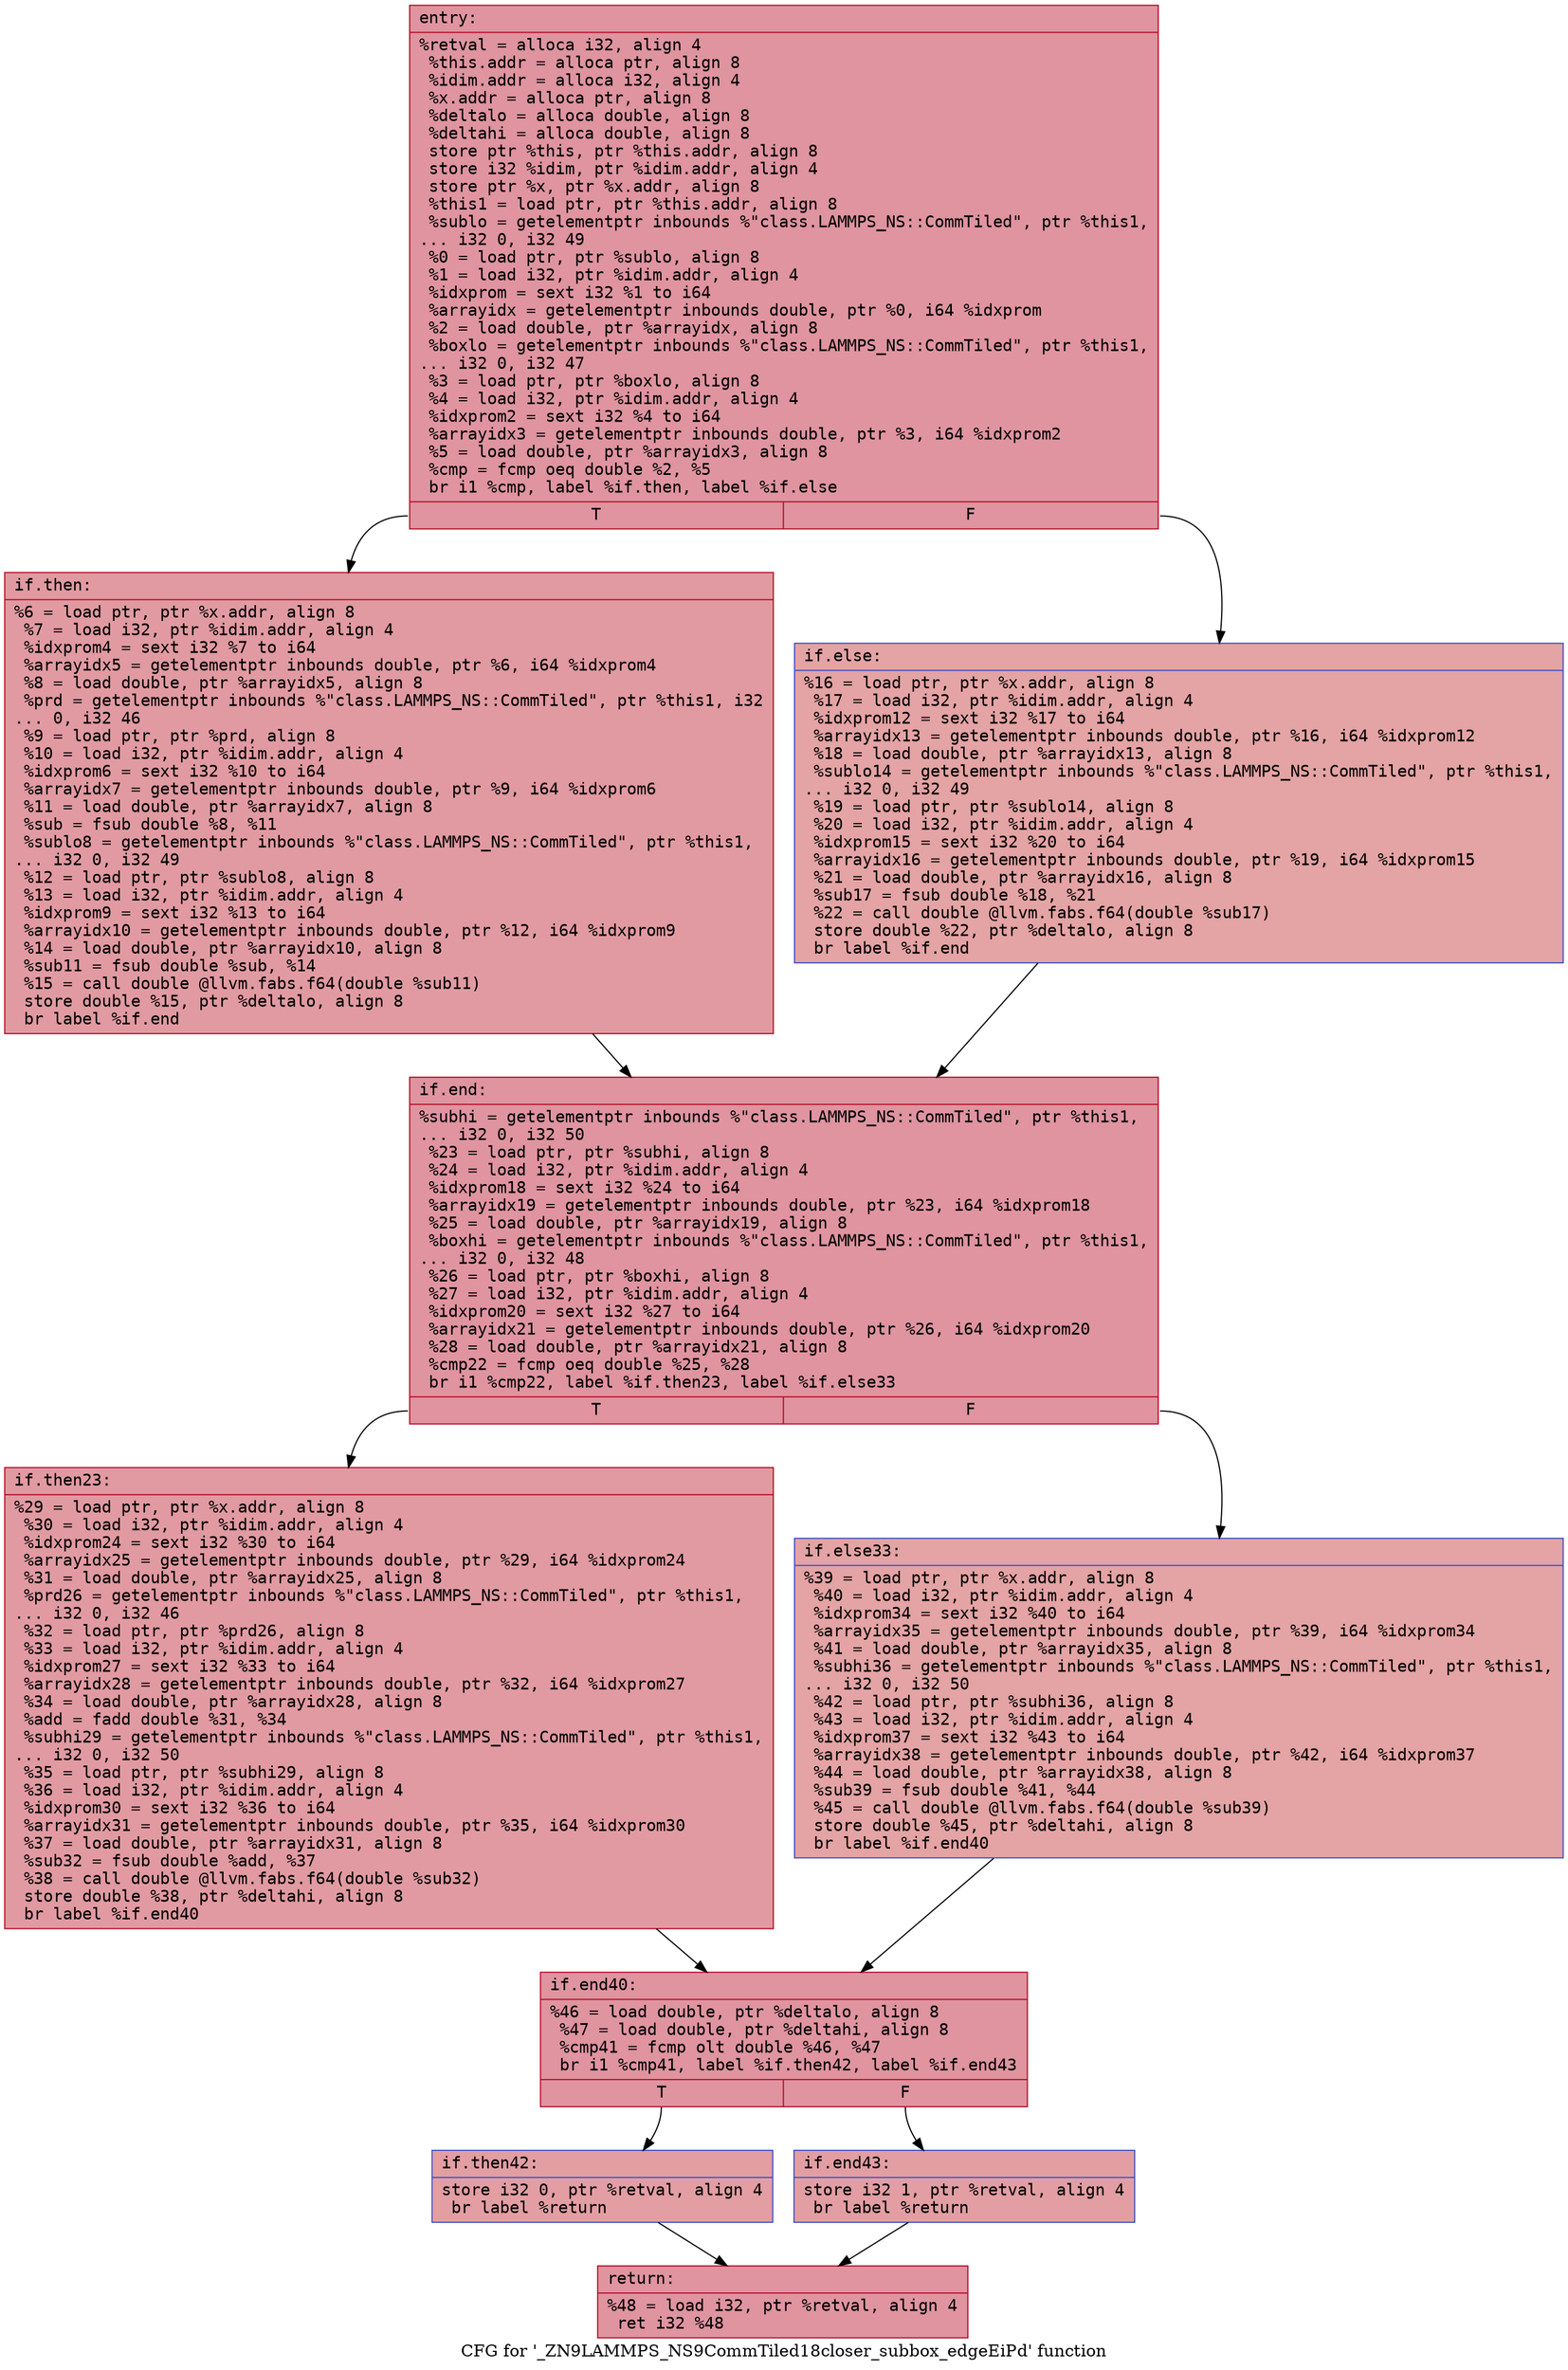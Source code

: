 digraph "CFG for '_ZN9LAMMPS_NS9CommTiled18closer_subbox_edgeEiPd' function" {
	label="CFG for '_ZN9LAMMPS_NS9CommTiled18closer_subbox_edgeEiPd' function";

	Node0x5560776b7c50 [shape=record,color="#b70d28ff", style=filled, fillcolor="#b70d2870" fontname="Courier",label="{entry:\l|  %retval = alloca i32, align 4\l  %this.addr = alloca ptr, align 8\l  %idim.addr = alloca i32, align 4\l  %x.addr = alloca ptr, align 8\l  %deltalo = alloca double, align 8\l  %deltahi = alloca double, align 8\l  store ptr %this, ptr %this.addr, align 8\l  store i32 %idim, ptr %idim.addr, align 4\l  store ptr %x, ptr %x.addr, align 8\l  %this1 = load ptr, ptr %this.addr, align 8\l  %sublo = getelementptr inbounds %\"class.LAMMPS_NS::CommTiled\", ptr %this1,\l... i32 0, i32 49\l  %0 = load ptr, ptr %sublo, align 8\l  %1 = load i32, ptr %idim.addr, align 4\l  %idxprom = sext i32 %1 to i64\l  %arrayidx = getelementptr inbounds double, ptr %0, i64 %idxprom\l  %2 = load double, ptr %arrayidx, align 8\l  %boxlo = getelementptr inbounds %\"class.LAMMPS_NS::CommTiled\", ptr %this1,\l... i32 0, i32 47\l  %3 = load ptr, ptr %boxlo, align 8\l  %4 = load i32, ptr %idim.addr, align 4\l  %idxprom2 = sext i32 %4 to i64\l  %arrayidx3 = getelementptr inbounds double, ptr %3, i64 %idxprom2\l  %5 = load double, ptr %arrayidx3, align 8\l  %cmp = fcmp oeq double %2, %5\l  br i1 %cmp, label %if.then, label %if.else\l|{<s0>T|<s1>F}}"];
	Node0x5560776b7c50:s0 -> Node0x5560776b8f60[tooltip="entry -> if.then\nProbability 62.50%" ];
	Node0x5560776b7c50:s1 -> Node0x5560776b8fd0[tooltip="entry -> if.else\nProbability 37.50%" ];
	Node0x5560776b8f60 [shape=record,color="#b70d28ff", style=filled, fillcolor="#bb1b2c70" fontname="Courier",label="{if.then:\l|  %6 = load ptr, ptr %x.addr, align 8\l  %7 = load i32, ptr %idim.addr, align 4\l  %idxprom4 = sext i32 %7 to i64\l  %arrayidx5 = getelementptr inbounds double, ptr %6, i64 %idxprom4\l  %8 = load double, ptr %arrayidx5, align 8\l  %prd = getelementptr inbounds %\"class.LAMMPS_NS::CommTiled\", ptr %this1, i32\l... 0, i32 46\l  %9 = load ptr, ptr %prd, align 8\l  %10 = load i32, ptr %idim.addr, align 4\l  %idxprom6 = sext i32 %10 to i64\l  %arrayidx7 = getelementptr inbounds double, ptr %9, i64 %idxprom6\l  %11 = load double, ptr %arrayidx7, align 8\l  %sub = fsub double %8, %11\l  %sublo8 = getelementptr inbounds %\"class.LAMMPS_NS::CommTiled\", ptr %this1,\l... i32 0, i32 49\l  %12 = load ptr, ptr %sublo8, align 8\l  %13 = load i32, ptr %idim.addr, align 4\l  %idxprom9 = sext i32 %13 to i64\l  %arrayidx10 = getelementptr inbounds double, ptr %12, i64 %idxprom9\l  %14 = load double, ptr %arrayidx10, align 8\l  %sub11 = fsub double %sub, %14\l  %15 = call double @llvm.fabs.f64(double %sub11)\l  store double %15, ptr %deltalo, align 8\l  br label %if.end\l}"];
	Node0x5560776b8f60 -> Node0x5560776ba090[tooltip="if.then -> if.end\nProbability 100.00%" ];
	Node0x5560776b8fd0 [shape=record,color="#3d50c3ff", style=filled, fillcolor="#c32e3170" fontname="Courier",label="{if.else:\l|  %16 = load ptr, ptr %x.addr, align 8\l  %17 = load i32, ptr %idim.addr, align 4\l  %idxprom12 = sext i32 %17 to i64\l  %arrayidx13 = getelementptr inbounds double, ptr %16, i64 %idxprom12\l  %18 = load double, ptr %arrayidx13, align 8\l  %sublo14 = getelementptr inbounds %\"class.LAMMPS_NS::CommTiled\", ptr %this1,\l... i32 0, i32 49\l  %19 = load ptr, ptr %sublo14, align 8\l  %20 = load i32, ptr %idim.addr, align 4\l  %idxprom15 = sext i32 %20 to i64\l  %arrayidx16 = getelementptr inbounds double, ptr %19, i64 %idxprom15\l  %21 = load double, ptr %arrayidx16, align 8\l  %sub17 = fsub double %18, %21\l  %22 = call double @llvm.fabs.f64(double %sub17)\l  store double %22, ptr %deltalo, align 8\l  br label %if.end\l}"];
	Node0x5560776b8fd0 -> Node0x5560776ba090[tooltip="if.else -> if.end\nProbability 100.00%" ];
	Node0x5560776ba090 [shape=record,color="#b70d28ff", style=filled, fillcolor="#b70d2870" fontname="Courier",label="{if.end:\l|  %subhi = getelementptr inbounds %\"class.LAMMPS_NS::CommTiled\", ptr %this1,\l... i32 0, i32 50\l  %23 = load ptr, ptr %subhi, align 8\l  %24 = load i32, ptr %idim.addr, align 4\l  %idxprom18 = sext i32 %24 to i64\l  %arrayidx19 = getelementptr inbounds double, ptr %23, i64 %idxprom18\l  %25 = load double, ptr %arrayidx19, align 8\l  %boxhi = getelementptr inbounds %\"class.LAMMPS_NS::CommTiled\", ptr %this1,\l... i32 0, i32 48\l  %26 = load ptr, ptr %boxhi, align 8\l  %27 = load i32, ptr %idim.addr, align 4\l  %idxprom20 = sext i32 %27 to i64\l  %arrayidx21 = getelementptr inbounds double, ptr %26, i64 %idxprom20\l  %28 = load double, ptr %arrayidx21, align 8\l  %cmp22 = fcmp oeq double %25, %28\l  br i1 %cmp22, label %if.then23, label %if.else33\l|{<s0>T|<s1>F}}"];
	Node0x5560776ba090:s0 -> Node0x5560776bb310[tooltip="if.end -> if.then23\nProbability 62.50%" ];
	Node0x5560776ba090:s1 -> Node0x5560776bb390[tooltip="if.end -> if.else33\nProbability 37.50%" ];
	Node0x5560776bb310 [shape=record,color="#b70d28ff", style=filled, fillcolor="#bb1b2c70" fontname="Courier",label="{if.then23:\l|  %29 = load ptr, ptr %x.addr, align 8\l  %30 = load i32, ptr %idim.addr, align 4\l  %idxprom24 = sext i32 %30 to i64\l  %arrayidx25 = getelementptr inbounds double, ptr %29, i64 %idxprom24\l  %31 = load double, ptr %arrayidx25, align 8\l  %prd26 = getelementptr inbounds %\"class.LAMMPS_NS::CommTiled\", ptr %this1,\l... i32 0, i32 46\l  %32 = load ptr, ptr %prd26, align 8\l  %33 = load i32, ptr %idim.addr, align 4\l  %idxprom27 = sext i32 %33 to i64\l  %arrayidx28 = getelementptr inbounds double, ptr %32, i64 %idxprom27\l  %34 = load double, ptr %arrayidx28, align 8\l  %add = fadd double %31, %34\l  %subhi29 = getelementptr inbounds %\"class.LAMMPS_NS::CommTiled\", ptr %this1,\l... i32 0, i32 50\l  %35 = load ptr, ptr %subhi29, align 8\l  %36 = load i32, ptr %idim.addr, align 4\l  %idxprom30 = sext i32 %36 to i64\l  %arrayidx31 = getelementptr inbounds double, ptr %35, i64 %idxprom30\l  %37 = load double, ptr %arrayidx31, align 8\l  %sub32 = fsub double %add, %37\l  %38 = call double @llvm.fabs.f64(double %sub32)\l  store double %38, ptr %deltahi, align 8\l  br label %if.end40\l}"];
	Node0x5560776bb310 -> Node0x5560776bc570[tooltip="if.then23 -> if.end40\nProbability 100.00%" ];
	Node0x5560776bb390 [shape=record,color="#3d50c3ff", style=filled, fillcolor="#c32e3170" fontname="Courier",label="{if.else33:\l|  %39 = load ptr, ptr %x.addr, align 8\l  %40 = load i32, ptr %idim.addr, align 4\l  %idxprom34 = sext i32 %40 to i64\l  %arrayidx35 = getelementptr inbounds double, ptr %39, i64 %idxprom34\l  %41 = load double, ptr %arrayidx35, align 8\l  %subhi36 = getelementptr inbounds %\"class.LAMMPS_NS::CommTiled\", ptr %this1,\l... i32 0, i32 50\l  %42 = load ptr, ptr %subhi36, align 8\l  %43 = load i32, ptr %idim.addr, align 4\l  %idxprom37 = sext i32 %43 to i64\l  %arrayidx38 = getelementptr inbounds double, ptr %42, i64 %idxprom37\l  %44 = load double, ptr %arrayidx38, align 8\l  %sub39 = fsub double %41, %44\l  %45 = call double @llvm.fabs.f64(double %sub39)\l  store double %45, ptr %deltahi, align 8\l  br label %if.end40\l}"];
	Node0x5560776bb390 -> Node0x5560776bc570[tooltip="if.else33 -> if.end40\nProbability 100.00%" ];
	Node0x5560776bc570 [shape=record,color="#b70d28ff", style=filled, fillcolor="#b70d2870" fontname="Courier",label="{if.end40:\l|  %46 = load double, ptr %deltalo, align 8\l  %47 = load double, ptr %deltahi, align 8\l  %cmp41 = fcmp olt double %46, %47\l  br i1 %cmp41, label %if.then42, label %if.end43\l|{<s0>T|<s1>F}}"];
	Node0x5560776bc570:s0 -> Node0x5560776bd970[tooltip="if.end40 -> if.then42\nProbability 50.00%" ];
	Node0x5560776bc570:s1 -> Node0x5560776bd9f0[tooltip="if.end40 -> if.end43\nProbability 50.00%" ];
	Node0x5560776bd970 [shape=record,color="#3d50c3ff", style=filled, fillcolor="#be242e70" fontname="Courier",label="{if.then42:\l|  store i32 0, ptr %retval, align 4\l  br label %return\l}"];
	Node0x5560776bd970 -> Node0x5560776bdbc0[tooltip="if.then42 -> return\nProbability 100.00%" ];
	Node0x5560776bd9f0 [shape=record,color="#3d50c3ff", style=filled, fillcolor="#be242e70" fontname="Courier",label="{if.end43:\l|  store i32 1, ptr %retval, align 4\l  br label %return\l}"];
	Node0x5560776bd9f0 -> Node0x5560776bdbc0[tooltip="if.end43 -> return\nProbability 100.00%" ];
	Node0x5560776bdbc0 [shape=record,color="#b70d28ff", style=filled, fillcolor="#b70d2870" fontname="Courier",label="{return:\l|  %48 = load i32, ptr %retval, align 4\l  ret i32 %48\l}"];
}

